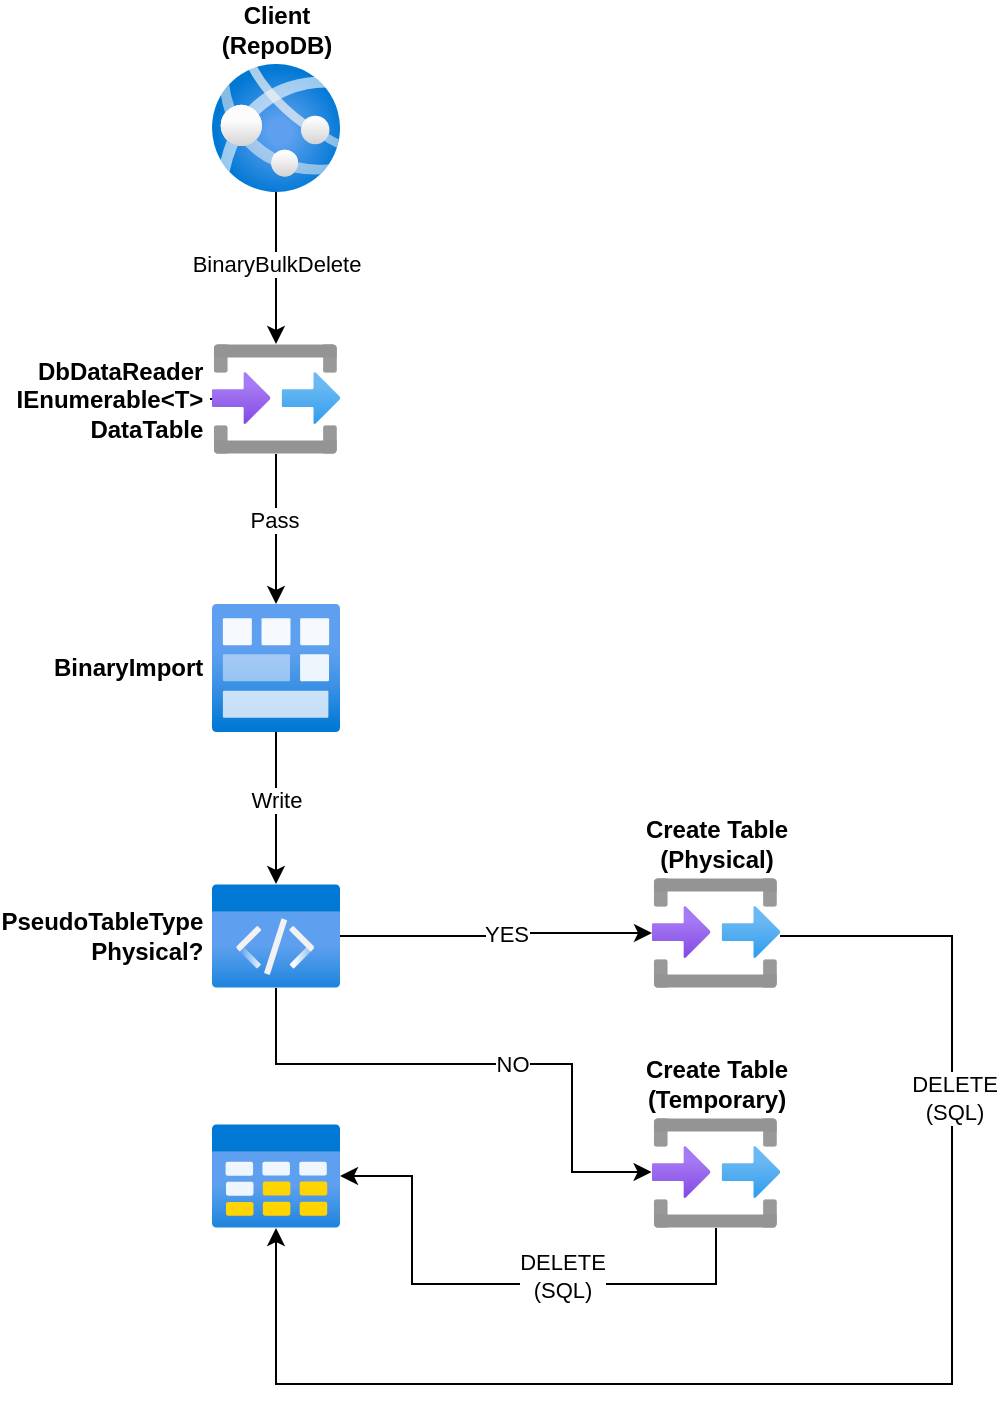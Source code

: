 <mxfile version="15.7.0" type="device"><diagram id="CfuBTNPLddLmRjSZnl6q" name="Page-1"><mxGraphModel dx="716" dy="322" grid="1" gridSize="10" guides="1" tooltips="1" connect="1" arrows="1" fold="1" page="1" pageScale="1" pageWidth="850" pageHeight="1100" math="0" shadow="0"><root><mxCell id="0"/><mxCell id="1" parent="0"/><mxCell id="sZYv-hAGC-2yv8cF31u6-3" style="edgeStyle=orthogonalEdgeStyle;rounded=0;orthogonalLoop=1;jettySize=auto;html=1;" parent="1" source="sZYv-hAGC-2yv8cF31u6-1" target="sZYv-hAGC-2yv8cF31u6-2" edge="1"><mxGeometry relative="1" as="geometry"/></mxCell><mxCell id="sZYv-hAGC-2yv8cF31u6-4" value="BinaryBulkDelete" style="edgeLabel;html=1;align=center;verticalAlign=middle;resizable=0;points=[];" parent="sZYv-hAGC-2yv8cF31u6-3" vertex="1" connectable="0"><mxGeometry x="-0.265" relative="1" as="geometry"><mxPoint y="8" as="offset"/></mxGeometry></mxCell><mxCell id="sZYv-hAGC-2yv8cF31u6-1" value="Client&lt;br&gt;(RepoDB)" style="aspect=fixed;html=1;points=[];align=center;image;fontSize=12;image=img/lib/azure2/app_services/App_Services.svg;labelPosition=center;verticalLabelPosition=top;verticalAlign=bottom;fontStyle=1" parent="1" vertex="1"><mxGeometry x="150" y="70" width="64" height="64" as="geometry"/></mxCell><mxCell id="sZYv-hAGC-2yv8cF31u6-6" value="" style="edgeStyle=orthogonalEdgeStyle;rounded=0;orthogonalLoop=1;jettySize=auto;html=1;" parent="1" source="sZYv-hAGC-2yv8cF31u6-2" edge="1"><mxGeometry relative="1" as="geometry"><mxPoint x="70.0" y="237.5" as="targetPoint"/></mxGeometry></mxCell><mxCell id="sZYv-hAGC-2yv8cF31u6-9" style="edgeStyle=orthogonalEdgeStyle;rounded=0;orthogonalLoop=1;jettySize=auto;html=1;" parent="1" source="sZYv-hAGC-2yv8cF31u6-2" target="sZYv-hAGC-2yv8cF31u6-7" edge="1"><mxGeometry relative="1" as="geometry"/></mxCell><mxCell id="sZYv-hAGC-2yv8cF31u6-10" value="Pass" style="edgeLabel;html=1;align=center;verticalAlign=middle;resizable=0;points=[];" parent="sZYv-hAGC-2yv8cF31u6-9" vertex="1" connectable="0"><mxGeometry x="-0.131" y="-1" relative="1" as="geometry"><mxPoint as="offset"/></mxGeometry></mxCell><mxCell id="sZYv-hAGC-2yv8cF31u6-2" value="DbDataReader&amp;nbsp;&lt;br&gt;IEnumerable&amp;lt;T&amp;gt;&amp;nbsp;&lt;br&gt;DataTable&amp;nbsp;" style="aspect=fixed;html=1;points=[];align=right;image;fontSize=12;image=img/lib/azure2/general/Input_Output.svg;labelPosition=left;verticalLabelPosition=middle;verticalAlign=middle;fontStyle=1" parent="1" vertex="1"><mxGeometry x="150" y="210" width="64" height="55.0" as="geometry"/></mxCell><mxCell id="sZYv-hAGC-2yv8cF31u6-11" style="edgeStyle=orthogonalEdgeStyle;rounded=0;orthogonalLoop=1;jettySize=auto;html=1;" parent="1" source="sZYv-hAGC-2yv8cF31u6-7" target="sZYv-hAGC-2yv8cF31u6-13" edge="1"><mxGeometry relative="1" as="geometry"><mxPoint x="182" y="480.0" as="targetPoint"/></mxGeometry></mxCell><mxCell id="sZYv-hAGC-2yv8cF31u6-12" value="Write" style="edgeLabel;html=1;align=center;verticalAlign=middle;resizable=0;points=[];" parent="sZYv-hAGC-2yv8cF31u6-11" vertex="1" connectable="0"><mxGeometry x="-0.125" relative="1" as="geometry"><mxPoint as="offset"/></mxGeometry></mxCell><mxCell id="sZYv-hAGC-2yv8cF31u6-7" value="BinaryImport&amp;nbsp;" style="aspect=fixed;html=1;points=[];align=right;image;fontSize=12;image=img/lib/azure2/general/Module.svg;labelPosition=left;verticalLabelPosition=middle;verticalAlign=middle;fontStyle=1" parent="1" vertex="1"><mxGeometry x="150" y="340" width="64" height="64" as="geometry"/></mxCell><mxCell id="sZYv-hAGC-2yv8cF31u6-20" style="edgeStyle=orthogonalEdgeStyle;rounded=0;orthogonalLoop=1;jettySize=auto;html=1;" parent="1" source="sZYv-hAGC-2yv8cF31u6-13" target="sZYv-hAGC-2yv8cF31u6-19" edge="1"><mxGeometry relative="1" as="geometry"/></mxCell><mxCell id="sZYv-hAGC-2yv8cF31u6-21" value="YES" style="edgeLabel;html=1;align=center;verticalAlign=middle;resizable=0;points=[];" parent="sZYv-hAGC-2yv8cF31u6-20" vertex="1" connectable="0"><mxGeometry x="0.074" relative="1" as="geometry"><mxPoint as="offset"/></mxGeometry></mxCell><mxCell id="sZYv-hAGC-2yv8cF31u6-24" style="edgeStyle=orthogonalEdgeStyle;rounded=0;orthogonalLoop=1;jettySize=auto;html=1;entryX=-0.003;entryY=0.495;entryDx=0;entryDy=0;entryPerimeter=0;" parent="1" source="sZYv-hAGC-2yv8cF31u6-13" target="sZYv-hAGC-2yv8cF31u6-22" edge="1"><mxGeometry relative="1" as="geometry"><Array as="points"><mxPoint x="182" y="570"/><mxPoint x="330" y="570"/><mxPoint x="330" y="624"/><mxPoint x="370" y="624"/></Array></mxGeometry></mxCell><mxCell id="sZYv-hAGC-2yv8cF31u6-25" value="NO" style="edgeLabel;html=1;align=center;verticalAlign=middle;resizable=0;points=[];" parent="sZYv-hAGC-2yv8cF31u6-24" vertex="1" connectable="0"><mxGeometry x="0.565" y="-1" relative="1" as="geometry"><mxPoint x="-29" y="-33" as="offset"/></mxGeometry></mxCell><mxCell id="sZYv-hAGC-2yv8cF31u6-13" value="PseudoTableType&amp;nbsp;&lt;br&gt;Physical?&amp;nbsp;" style="aspect=fixed;html=1;points=[];align=right;image;fontSize=12;image=img/lib/azure2/general/Code.svg;labelPosition=left;verticalLabelPosition=middle;verticalAlign=middle;fontStyle=1" parent="1" vertex="1"><mxGeometry x="150" y="480" width="64" height="52" as="geometry"/></mxCell><mxCell id="sZYv-hAGC-2yv8cF31u6-16" value="" style="aspect=fixed;html=1;points=[];align=center;image;fontSize=12;image=img/lib/azure2/general/Table.svg;" parent="1" vertex="1"><mxGeometry x="150" y="600" width="64" height="52" as="geometry"/></mxCell><mxCell id="sZYv-hAGC-2yv8cF31u6-30" style="edgeStyle=orthogonalEdgeStyle;rounded=0;orthogonalLoop=1;jettySize=auto;html=1;" parent="1" source="sZYv-hAGC-2yv8cF31u6-19" target="sZYv-hAGC-2yv8cF31u6-16" edge="1"><mxGeometry relative="1" as="geometry"><mxPoint x="560" y="560.034" as="targetPoint"/><Array as="points"><mxPoint x="520" y="506"/><mxPoint x="520" y="730"/><mxPoint x="182" y="730"/></Array></mxGeometry></mxCell><mxCell id="sZYv-hAGC-2yv8cF31u6-46" value="DELETE&lt;br&gt;(SQL)" style="edgeLabel;html=1;align=center;verticalAlign=middle;resizable=0;points=[];" parent="sZYv-hAGC-2yv8cF31u6-30" vertex="1" connectable="0"><mxGeometry x="0.01" y="-2" relative="1" as="geometry"><mxPoint x="57" y="-141" as="offset"/></mxGeometry></mxCell><mxCell id="sZYv-hAGC-2yv8cF31u6-19" value="Create Table&lt;br&gt;(Physical)" style="aspect=fixed;html=1;points=[];align=center;image;fontSize=12;image=img/lib/azure2/general/Input_Output.svg;labelPosition=center;verticalLabelPosition=top;verticalAlign=bottom;fontStyle=1" parent="1" vertex="1"><mxGeometry x="370" y="477" width="64" height="55.0" as="geometry"/></mxCell><mxCell id="sZYv-hAGC-2yv8cF31u6-40" style="edgeStyle=orthogonalEdgeStyle;rounded=0;orthogonalLoop=1;jettySize=auto;html=1;" parent="1" source="sZYv-hAGC-2yv8cF31u6-22" target="sZYv-hAGC-2yv8cF31u6-16" edge="1"><mxGeometry relative="1" as="geometry"><mxPoint x="560" y="570.784" as="targetPoint"/><Array as="points"><mxPoint x="402" y="680"/><mxPoint x="250" y="680"/><mxPoint x="250" y="626"/></Array></mxGeometry></mxCell><mxCell id="sZYv-hAGC-2yv8cF31u6-45" value="DELETE&lt;br&gt;(SQL)" style="edgeLabel;html=1;align=center;verticalAlign=middle;resizable=0;points=[];" parent="sZYv-hAGC-2yv8cF31u6-40" vertex="1" connectable="0"><mxGeometry x="-0.524" y="-2" relative="1" as="geometry"><mxPoint x="-41" y="-2" as="offset"/></mxGeometry></mxCell><mxCell id="sZYv-hAGC-2yv8cF31u6-22" value="Create Table&lt;br&gt;(Temporary)" style="aspect=fixed;html=1;points=[];align=center;image;fontSize=12;image=img/lib/azure2/general/Input_Output.svg;labelPosition=center;verticalLabelPosition=top;verticalAlign=bottom;fontStyle=1" parent="1" vertex="1"><mxGeometry x="370" y="597" width="64" height="55.0" as="geometry"/></mxCell></root></mxGraphModel></diagram></mxfile>
